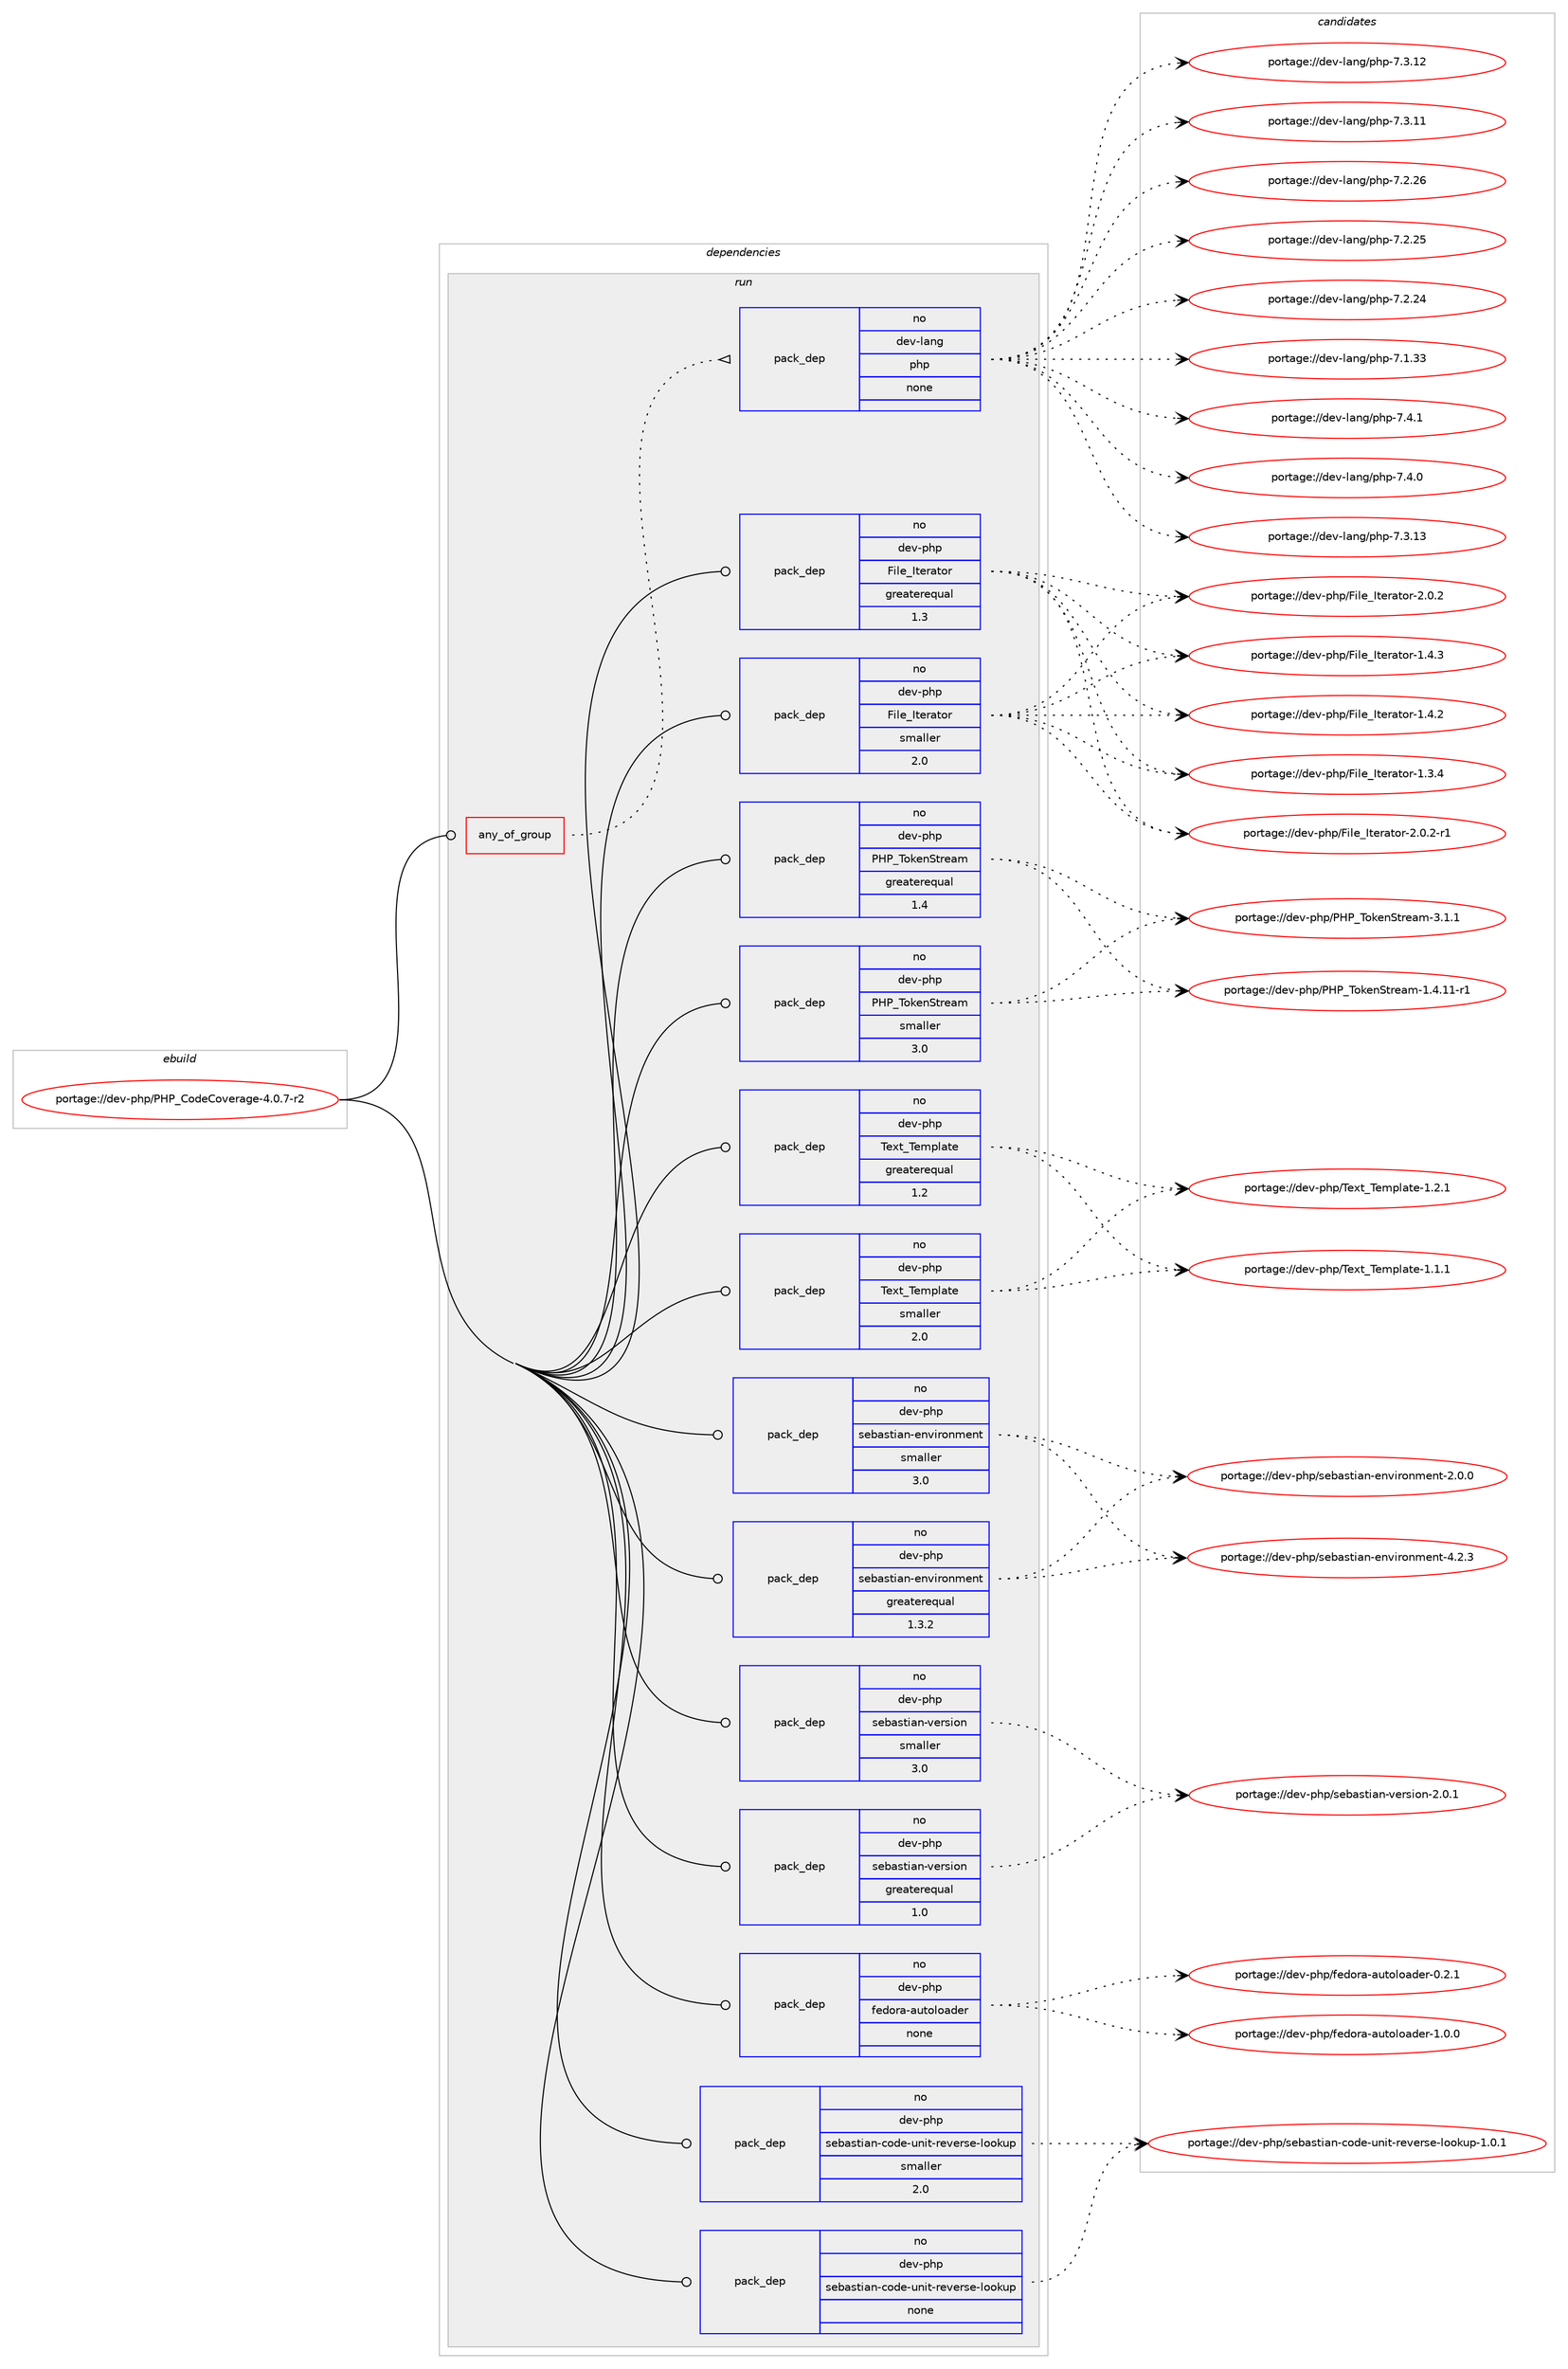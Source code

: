 digraph prolog {

# *************
# Graph options
# *************

newrank=true;
concentrate=true;
compound=true;
graph [rankdir=LR,fontname=Helvetica,fontsize=10,ranksep=1.5];#, ranksep=2.5, nodesep=0.2];
edge  [arrowhead=vee];
node  [fontname=Helvetica,fontsize=10];

# **********
# The ebuild
# **********

subgraph cluster_leftcol {
color=gray;
rank=same;
label=<<i>ebuild</i>>;
id [label="portage://dev-php/PHP_CodeCoverage-4.0.7-r2", color=red, width=4, href="../dev-php/PHP_CodeCoverage-4.0.7-r2.svg"];
}

# ****************
# The dependencies
# ****************

subgraph cluster_midcol {
color=gray;
label=<<i>dependencies</i>>;
subgraph cluster_compile {
fillcolor="#eeeeee";
style=filled;
label=<<i>compile</i>>;
}
subgraph cluster_compileandrun {
fillcolor="#eeeeee";
style=filled;
label=<<i>compile and run</i>>;
}
subgraph cluster_run {
fillcolor="#eeeeee";
style=filled;
label=<<i>run</i>>;
subgraph any4825 {
dependency477460 [label=<<TABLE BORDER="0" CELLBORDER="1" CELLSPACING="0" CELLPADDING="4"><TR><TD CELLPADDING="10">any_of_group</TD></TR></TABLE>>, shape=none, color=red];subgraph pack351392 {
dependency477461 [label=<<TABLE BORDER="0" CELLBORDER="1" CELLSPACING="0" CELLPADDING="4" WIDTH="220"><TR><TD ROWSPAN="6" CELLPADDING="30">pack_dep</TD></TR><TR><TD WIDTH="110">no</TD></TR><TR><TD>dev-lang</TD></TR><TR><TD>php</TD></TR><TR><TD>none</TD></TR><TR><TD></TD></TR></TABLE>>, shape=none, color=blue];
}
dependency477460:e -> dependency477461:w [weight=20,style="dotted",arrowhead="oinv"];
}
id:e -> dependency477460:w [weight=20,style="solid",arrowhead="odot"];
subgraph pack351393 {
dependency477462 [label=<<TABLE BORDER="0" CELLBORDER="1" CELLSPACING="0" CELLPADDING="4" WIDTH="220"><TR><TD ROWSPAN="6" CELLPADDING="30">pack_dep</TD></TR><TR><TD WIDTH="110">no</TD></TR><TR><TD>dev-php</TD></TR><TR><TD>File_Iterator</TD></TR><TR><TD>greaterequal</TD></TR><TR><TD>1.3</TD></TR></TABLE>>, shape=none, color=blue];
}
id:e -> dependency477462:w [weight=20,style="solid",arrowhead="odot"];
subgraph pack351394 {
dependency477463 [label=<<TABLE BORDER="0" CELLBORDER="1" CELLSPACING="0" CELLPADDING="4" WIDTH="220"><TR><TD ROWSPAN="6" CELLPADDING="30">pack_dep</TD></TR><TR><TD WIDTH="110">no</TD></TR><TR><TD>dev-php</TD></TR><TR><TD>File_Iterator</TD></TR><TR><TD>smaller</TD></TR><TR><TD>2.0</TD></TR></TABLE>>, shape=none, color=blue];
}
id:e -> dependency477463:w [weight=20,style="solid",arrowhead="odot"];
subgraph pack351395 {
dependency477464 [label=<<TABLE BORDER="0" CELLBORDER="1" CELLSPACING="0" CELLPADDING="4" WIDTH="220"><TR><TD ROWSPAN="6" CELLPADDING="30">pack_dep</TD></TR><TR><TD WIDTH="110">no</TD></TR><TR><TD>dev-php</TD></TR><TR><TD>PHP_TokenStream</TD></TR><TR><TD>greaterequal</TD></TR><TR><TD>1.4</TD></TR></TABLE>>, shape=none, color=blue];
}
id:e -> dependency477464:w [weight=20,style="solid",arrowhead="odot"];
subgraph pack351396 {
dependency477465 [label=<<TABLE BORDER="0" CELLBORDER="1" CELLSPACING="0" CELLPADDING="4" WIDTH="220"><TR><TD ROWSPAN="6" CELLPADDING="30">pack_dep</TD></TR><TR><TD WIDTH="110">no</TD></TR><TR><TD>dev-php</TD></TR><TR><TD>PHP_TokenStream</TD></TR><TR><TD>smaller</TD></TR><TR><TD>3.0</TD></TR></TABLE>>, shape=none, color=blue];
}
id:e -> dependency477465:w [weight=20,style="solid",arrowhead="odot"];
subgraph pack351397 {
dependency477466 [label=<<TABLE BORDER="0" CELLBORDER="1" CELLSPACING="0" CELLPADDING="4" WIDTH="220"><TR><TD ROWSPAN="6" CELLPADDING="30">pack_dep</TD></TR><TR><TD WIDTH="110">no</TD></TR><TR><TD>dev-php</TD></TR><TR><TD>Text_Template</TD></TR><TR><TD>greaterequal</TD></TR><TR><TD>1.2</TD></TR></TABLE>>, shape=none, color=blue];
}
id:e -> dependency477466:w [weight=20,style="solid",arrowhead="odot"];
subgraph pack351398 {
dependency477467 [label=<<TABLE BORDER="0" CELLBORDER="1" CELLSPACING="0" CELLPADDING="4" WIDTH="220"><TR><TD ROWSPAN="6" CELLPADDING="30">pack_dep</TD></TR><TR><TD WIDTH="110">no</TD></TR><TR><TD>dev-php</TD></TR><TR><TD>Text_Template</TD></TR><TR><TD>smaller</TD></TR><TR><TD>2.0</TD></TR></TABLE>>, shape=none, color=blue];
}
id:e -> dependency477467:w [weight=20,style="solid",arrowhead="odot"];
subgraph pack351399 {
dependency477468 [label=<<TABLE BORDER="0" CELLBORDER="1" CELLSPACING="0" CELLPADDING="4" WIDTH="220"><TR><TD ROWSPAN="6" CELLPADDING="30">pack_dep</TD></TR><TR><TD WIDTH="110">no</TD></TR><TR><TD>dev-php</TD></TR><TR><TD>fedora-autoloader</TD></TR><TR><TD>none</TD></TR><TR><TD></TD></TR></TABLE>>, shape=none, color=blue];
}
id:e -> dependency477468:w [weight=20,style="solid",arrowhead="odot"];
subgraph pack351400 {
dependency477469 [label=<<TABLE BORDER="0" CELLBORDER="1" CELLSPACING="0" CELLPADDING="4" WIDTH="220"><TR><TD ROWSPAN="6" CELLPADDING="30">pack_dep</TD></TR><TR><TD WIDTH="110">no</TD></TR><TR><TD>dev-php</TD></TR><TR><TD>sebastian-code-unit-reverse-lookup</TD></TR><TR><TD>none</TD></TR><TR><TD></TD></TR></TABLE>>, shape=none, color=blue];
}
id:e -> dependency477469:w [weight=20,style="solid",arrowhead="odot"];
subgraph pack351401 {
dependency477470 [label=<<TABLE BORDER="0" CELLBORDER="1" CELLSPACING="0" CELLPADDING="4" WIDTH="220"><TR><TD ROWSPAN="6" CELLPADDING="30">pack_dep</TD></TR><TR><TD WIDTH="110">no</TD></TR><TR><TD>dev-php</TD></TR><TR><TD>sebastian-code-unit-reverse-lookup</TD></TR><TR><TD>smaller</TD></TR><TR><TD>2.0</TD></TR></TABLE>>, shape=none, color=blue];
}
id:e -> dependency477470:w [weight=20,style="solid",arrowhead="odot"];
subgraph pack351402 {
dependency477471 [label=<<TABLE BORDER="0" CELLBORDER="1" CELLSPACING="0" CELLPADDING="4" WIDTH="220"><TR><TD ROWSPAN="6" CELLPADDING="30">pack_dep</TD></TR><TR><TD WIDTH="110">no</TD></TR><TR><TD>dev-php</TD></TR><TR><TD>sebastian-environment</TD></TR><TR><TD>greaterequal</TD></TR><TR><TD>1.3.2</TD></TR></TABLE>>, shape=none, color=blue];
}
id:e -> dependency477471:w [weight=20,style="solid",arrowhead="odot"];
subgraph pack351403 {
dependency477472 [label=<<TABLE BORDER="0" CELLBORDER="1" CELLSPACING="0" CELLPADDING="4" WIDTH="220"><TR><TD ROWSPAN="6" CELLPADDING="30">pack_dep</TD></TR><TR><TD WIDTH="110">no</TD></TR><TR><TD>dev-php</TD></TR><TR><TD>sebastian-environment</TD></TR><TR><TD>smaller</TD></TR><TR><TD>3.0</TD></TR></TABLE>>, shape=none, color=blue];
}
id:e -> dependency477472:w [weight=20,style="solid",arrowhead="odot"];
subgraph pack351404 {
dependency477473 [label=<<TABLE BORDER="0" CELLBORDER="1" CELLSPACING="0" CELLPADDING="4" WIDTH="220"><TR><TD ROWSPAN="6" CELLPADDING="30">pack_dep</TD></TR><TR><TD WIDTH="110">no</TD></TR><TR><TD>dev-php</TD></TR><TR><TD>sebastian-version</TD></TR><TR><TD>greaterequal</TD></TR><TR><TD>1.0</TD></TR></TABLE>>, shape=none, color=blue];
}
id:e -> dependency477473:w [weight=20,style="solid",arrowhead="odot"];
subgraph pack351405 {
dependency477474 [label=<<TABLE BORDER="0" CELLBORDER="1" CELLSPACING="0" CELLPADDING="4" WIDTH="220"><TR><TD ROWSPAN="6" CELLPADDING="30">pack_dep</TD></TR><TR><TD WIDTH="110">no</TD></TR><TR><TD>dev-php</TD></TR><TR><TD>sebastian-version</TD></TR><TR><TD>smaller</TD></TR><TR><TD>3.0</TD></TR></TABLE>>, shape=none, color=blue];
}
id:e -> dependency477474:w [weight=20,style="solid",arrowhead="odot"];
}
}

# **************
# The candidates
# **************

subgraph cluster_choices {
rank=same;
color=gray;
label=<<i>candidates</i>>;

subgraph choice351392 {
color=black;
nodesep=1;
choice100101118451089711010347112104112455546524649 [label="portage://dev-lang/php-7.4.1", color=red, width=4,href="../dev-lang/php-7.4.1.svg"];
choice100101118451089711010347112104112455546524648 [label="portage://dev-lang/php-7.4.0", color=red, width=4,href="../dev-lang/php-7.4.0.svg"];
choice10010111845108971101034711210411245554651464951 [label="portage://dev-lang/php-7.3.13", color=red, width=4,href="../dev-lang/php-7.3.13.svg"];
choice10010111845108971101034711210411245554651464950 [label="portage://dev-lang/php-7.3.12", color=red, width=4,href="../dev-lang/php-7.3.12.svg"];
choice10010111845108971101034711210411245554651464949 [label="portage://dev-lang/php-7.3.11", color=red, width=4,href="../dev-lang/php-7.3.11.svg"];
choice10010111845108971101034711210411245554650465054 [label="portage://dev-lang/php-7.2.26", color=red, width=4,href="../dev-lang/php-7.2.26.svg"];
choice10010111845108971101034711210411245554650465053 [label="portage://dev-lang/php-7.2.25", color=red, width=4,href="../dev-lang/php-7.2.25.svg"];
choice10010111845108971101034711210411245554650465052 [label="portage://dev-lang/php-7.2.24", color=red, width=4,href="../dev-lang/php-7.2.24.svg"];
choice10010111845108971101034711210411245554649465151 [label="portage://dev-lang/php-7.1.33", color=red, width=4,href="../dev-lang/php-7.1.33.svg"];
dependency477461:e -> choice100101118451089711010347112104112455546524649:w [style=dotted,weight="100"];
dependency477461:e -> choice100101118451089711010347112104112455546524648:w [style=dotted,weight="100"];
dependency477461:e -> choice10010111845108971101034711210411245554651464951:w [style=dotted,weight="100"];
dependency477461:e -> choice10010111845108971101034711210411245554651464950:w [style=dotted,weight="100"];
dependency477461:e -> choice10010111845108971101034711210411245554651464949:w [style=dotted,weight="100"];
dependency477461:e -> choice10010111845108971101034711210411245554650465054:w [style=dotted,weight="100"];
dependency477461:e -> choice10010111845108971101034711210411245554650465053:w [style=dotted,weight="100"];
dependency477461:e -> choice10010111845108971101034711210411245554650465052:w [style=dotted,weight="100"];
dependency477461:e -> choice10010111845108971101034711210411245554649465151:w [style=dotted,weight="100"];
}
subgraph choice351393 {
color=black;
nodesep=1;
choice1001011184511210411247701051081019573116101114971161111144550464846504511449 [label="portage://dev-php/File_Iterator-2.0.2-r1", color=red, width=4,href="../dev-php/File_Iterator-2.0.2-r1.svg"];
choice100101118451121041124770105108101957311610111497116111114455046484650 [label="portage://dev-php/File_Iterator-2.0.2", color=red, width=4,href="../dev-php/File_Iterator-2.0.2.svg"];
choice100101118451121041124770105108101957311610111497116111114454946524651 [label="portage://dev-php/File_Iterator-1.4.3", color=red, width=4,href="../dev-php/File_Iterator-1.4.3.svg"];
choice100101118451121041124770105108101957311610111497116111114454946524650 [label="portage://dev-php/File_Iterator-1.4.2", color=red, width=4,href="../dev-php/File_Iterator-1.4.2.svg"];
choice100101118451121041124770105108101957311610111497116111114454946514652 [label="portage://dev-php/File_Iterator-1.3.4", color=red, width=4,href="../dev-php/File_Iterator-1.3.4.svg"];
dependency477462:e -> choice1001011184511210411247701051081019573116101114971161111144550464846504511449:w [style=dotted,weight="100"];
dependency477462:e -> choice100101118451121041124770105108101957311610111497116111114455046484650:w [style=dotted,weight="100"];
dependency477462:e -> choice100101118451121041124770105108101957311610111497116111114454946524651:w [style=dotted,weight="100"];
dependency477462:e -> choice100101118451121041124770105108101957311610111497116111114454946524650:w [style=dotted,weight="100"];
dependency477462:e -> choice100101118451121041124770105108101957311610111497116111114454946514652:w [style=dotted,weight="100"];
}
subgraph choice351394 {
color=black;
nodesep=1;
choice1001011184511210411247701051081019573116101114971161111144550464846504511449 [label="portage://dev-php/File_Iterator-2.0.2-r1", color=red, width=4,href="../dev-php/File_Iterator-2.0.2-r1.svg"];
choice100101118451121041124770105108101957311610111497116111114455046484650 [label="portage://dev-php/File_Iterator-2.0.2", color=red, width=4,href="../dev-php/File_Iterator-2.0.2.svg"];
choice100101118451121041124770105108101957311610111497116111114454946524651 [label="portage://dev-php/File_Iterator-1.4.3", color=red, width=4,href="../dev-php/File_Iterator-1.4.3.svg"];
choice100101118451121041124770105108101957311610111497116111114454946524650 [label="portage://dev-php/File_Iterator-1.4.2", color=red, width=4,href="../dev-php/File_Iterator-1.4.2.svg"];
choice100101118451121041124770105108101957311610111497116111114454946514652 [label="portage://dev-php/File_Iterator-1.3.4", color=red, width=4,href="../dev-php/File_Iterator-1.3.4.svg"];
dependency477463:e -> choice1001011184511210411247701051081019573116101114971161111144550464846504511449:w [style=dotted,weight="100"];
dependency477463:e -> choice100101118451121041124770105108101957311610111497116111114455046484650:w [style=dotted,weight="100"];
dependency477463:e -> choice100101118451121041124770105108101957311610111497116111114454946524651:w [style=dotted,weight="100"];
dependency477463:e -> choice100101118451121041124770105108101957311610111497116111114454946524650:w [style=dotted,weight="100"];
dependency477463:e -> choice100101118451121041124770105108101957311610111497116111114454946514652:w [style=dotted,weight="100"];
}
subgraph choice351395 {
color=black;
nodesep=1;
choice100101118451121041124780728095841111071011108311611410197109455146494649 [label="portage://dev-php/PHP_TokenStream-3.1.1", color=red, width=4,href="../dev-php/PHP_TokenStream-3.1.1.svg"];
choice100101118451121041124780728095841111071011108311611410197109454946524649494511449 [label="portage://dev-php/PHP_TokenStream-1.4.11-r1", color=red, width=4,href="../dev-php/PHP_TokenStream-1.4.11-r1.svg"];
dependency477464:e -> choice100101118451121041124780728095841111071011108311611410197109455146494649:w [style=dotted,weight="100"];
dependency477464:e -> choice100101118451121041124780728095841111071011108311611410197109454946524649494511449:w [style=dotted,weight="100"];
}
subgraph choice351396 {
color=black;
nodesep=1;
choice100101118451121041124780728095841111071011108311611410197109455146494649 [label="portage://dev-php/PHP_TokenStream-3.1.1", color=red, width=4,href="../dev-php/PHP_TokenStream-3.1.1.svg"];
choice100101118451121041124780728095841111071011108311611410197109454946524649494511449 [label="portage://dev-php/PHP_TokenStream-1.4.11-r1", color=red, width=4,href="../dev-php/PHP_TokenStream-1.4.11-r1.svg"];
dependency477465:e -> choice100101118451121041124780728095841111071011108311611410197109455146494649:w [style=dotted,weight="100"];
dependency477465:e -> choice100101118451121041124780728095841111071011108311611410197109454946524649494511449:w [style=dotted,weight="100"];
}
subgraph choice351397 {
color=black;
nodesep=1;
choice100101118451121041124784101120116958410110911210897116101454946504649 [label="portage://dev-php/Text_Template-1.2.1", color=red, width=4,href="../dev-php/Text_Template-1.2.1.svg"];
choice100101118451121041124784101120116958410110911210897116101454946494649 [label="portage://dev-php/Text_Template-1.1.1", color=red, width=4,href="../dev-php/Text_Template-1.1.1.svg"];
dependency477466:e -> choice100101118451121041124784101120116958410110911210897116101454946504649:w [style=dotted,weight="100"];
dependency477466:e -> choice100101118451121041124784101120116958410110911210897116101454946494649:w [style=dotted,weight="100"];
}
subgraph choice351398 {
color=black;
nodesep=1;
choice100101118451121041124784101120116958410110911210897116101454946504649 [label="portage://dev-php/Text_Template-1.2.1", color=red, width=4,href="../dev-php/Text_Template-1.2.1.svg"];
choice100101118451121041124784101120116958410110911210897116101454946494649 [label="portage://dev-php/Text_Template-1.1.1", color=red, width=4,href="../dev-php/Text_Template-1.1.1.svg"];
dependency477467:e -> choice100101118451121041124784101120116958410110911210897116101454946504649:w [style=dotted,weight="100"];
dependency477467:e -> choice100101118451121041124784101120116958410110911210897116101454946494649:w [style=dotted,weight="100"];
}
subgraph choice351399 {
color=black;
nodesep=1;
choice100101118451121041124710210110011111497459711711611110811197100101114454946484648 [label="portage://dev-php/fedora-autoloader-1.0.0", color=red, width=4,href="../dev-php/fedora-autoloader-1.0.0.svg"];
choice100101118451121041124710210110011111497459711711611110811197100101114454846504649 [label="portage://dev-php/fedora-autoloader-0.2.1", color=red, width=4,href="../dev-php/fedora-autoloader-0.2.1.svg"];
dependency477468:e -> choice100101118451121041124710210110011111497459711711611110811197100101114454946484648:w [style=dotted,weight="100"];
dependency477468:e -> choice100101118451121041124710210110011111497459711711611110811197100101114454846504649:w [style=dotted,weight="100"];
}
subgraph choice351400 {
color=black;
nodesep=1;
choice10010111845112104112471151019897115116105971104599111100101451171101051164511410111810111411510145108111111107117112454946484649 [label="portage://dev-php/sebastian-code-unit-reverse-lookup-1.0.1", color=red, width=4,href="../dev-php/sebastian-code-unit-reverse-lookup-1.0.1.svg"];
dependency477469:e -> choice10010111845112104112471151019897115116105971104599111100101451171101051164511410111810111411510145108111111107117112454946484649:w [style=dotted,weight="100"];
}
subgraph choice351401 {
color=black;
nodesep=1;
choice10010111845112104112471151019897115116105971104599111100101451171101051164511410111810111411510145108111111107117112454946484649 [label="portage://dev-php/sebastian-code-unit-reverse-lookup-1.0.1", color=red, width=4,href="../dev-php/sebastian-code-unit-reverse-lookup-1.0.1.svg"];
dependency477470:e -> choice10010111845112104112471151019897115116105971104599111100101451171101051164511410111810111411510145108111111107117112454946484649:w [style=dotted,weight="100"];
}
subgraph choice351402 {
color=black;
nodesep=1;
choice100101118451121041124711510198971151161059711045101110118105114111110109101110116455246504651 [label="portage://dev-php/sebastian-environment-4.2.3", color=red, width=4,href="../dev-php/sebastian-environment-4.2.3.svg"];
choice100101118451121041124711510198971151161059711045101110118105114111110109101110116455046484648 [label="portage://dev-php/sebastian-environment-2.0.0", color=red, width=4,href="../dev-php/sebastian-environment-2.0.0.svg"];
dependency477471:e -> choice100101118451121041124711510198971151161059711045101110118105114111110109101110116455246504651:w [style=dotted,weight="100"];
dependency477471:e -> choice100101118451121041124711510198971151161059711045101110118105114111110109101110116455046484648:w [style=dotted,weight="100"];
}
subgraph choice351403 {
color=black;
nodesep=1;
choice100101118451121041124711510198971151161059711045101110118105114111110109101110116455246504651 [label="portage://dev-php/sebastian-environment-4.2.3", color=red, width=4,href="../dev-php/sebastian-environment-4.2.3.svg"];
choice100101118451121041124711510198971151161059711045101110118105114111110109101110116455046484648 [label="portage://dev-php/sebastian-environment-2.0.0", color=red, width=4,href="../dev-php/sebastian-environment-2.0.0.svg"];
dependency477472:e -> choice100101118451121041124711510198971151161059711045101110118105114111110109101110116455246504651:w [style=dotted,weight="100"];
dependency477472:e -> choice100101118451121041124711510198971151161059711045101110118105114111110109101110116455046484648:w [style=dotted,weight="100"];
}
subgraph choice351404 {
color=black;
nodesep=1;
choice100101118451121041124711510198971151161059711045118101114115105111110455046484649 [label="portage://dev-php/sebastian-version-2.0.1", color=red, width=4,href="../dev-php/sebastian-version-2.0.1.svg"];
dependency477473:e -> choice100101118451121041124711510198971151161059711045118101114115105111110455046484649:w [style=dotted,weight="100"];
}
subgraph choice351405 {
color=black;
nodesep=1;
choice100101118451121041124711510198971151161059711045118101114115105111110455046484649 [label="portage://dev-php/sebastian-version-2.0.1", color=red, width=4,href="../dev-php/sebastian-version-2.0.1.svg"];
dependency477474:e -> choice100101118451121041124711510198971151161059711045118101114115105111110455046484649:w [style=dotted,weight="100"];
}
}

}
